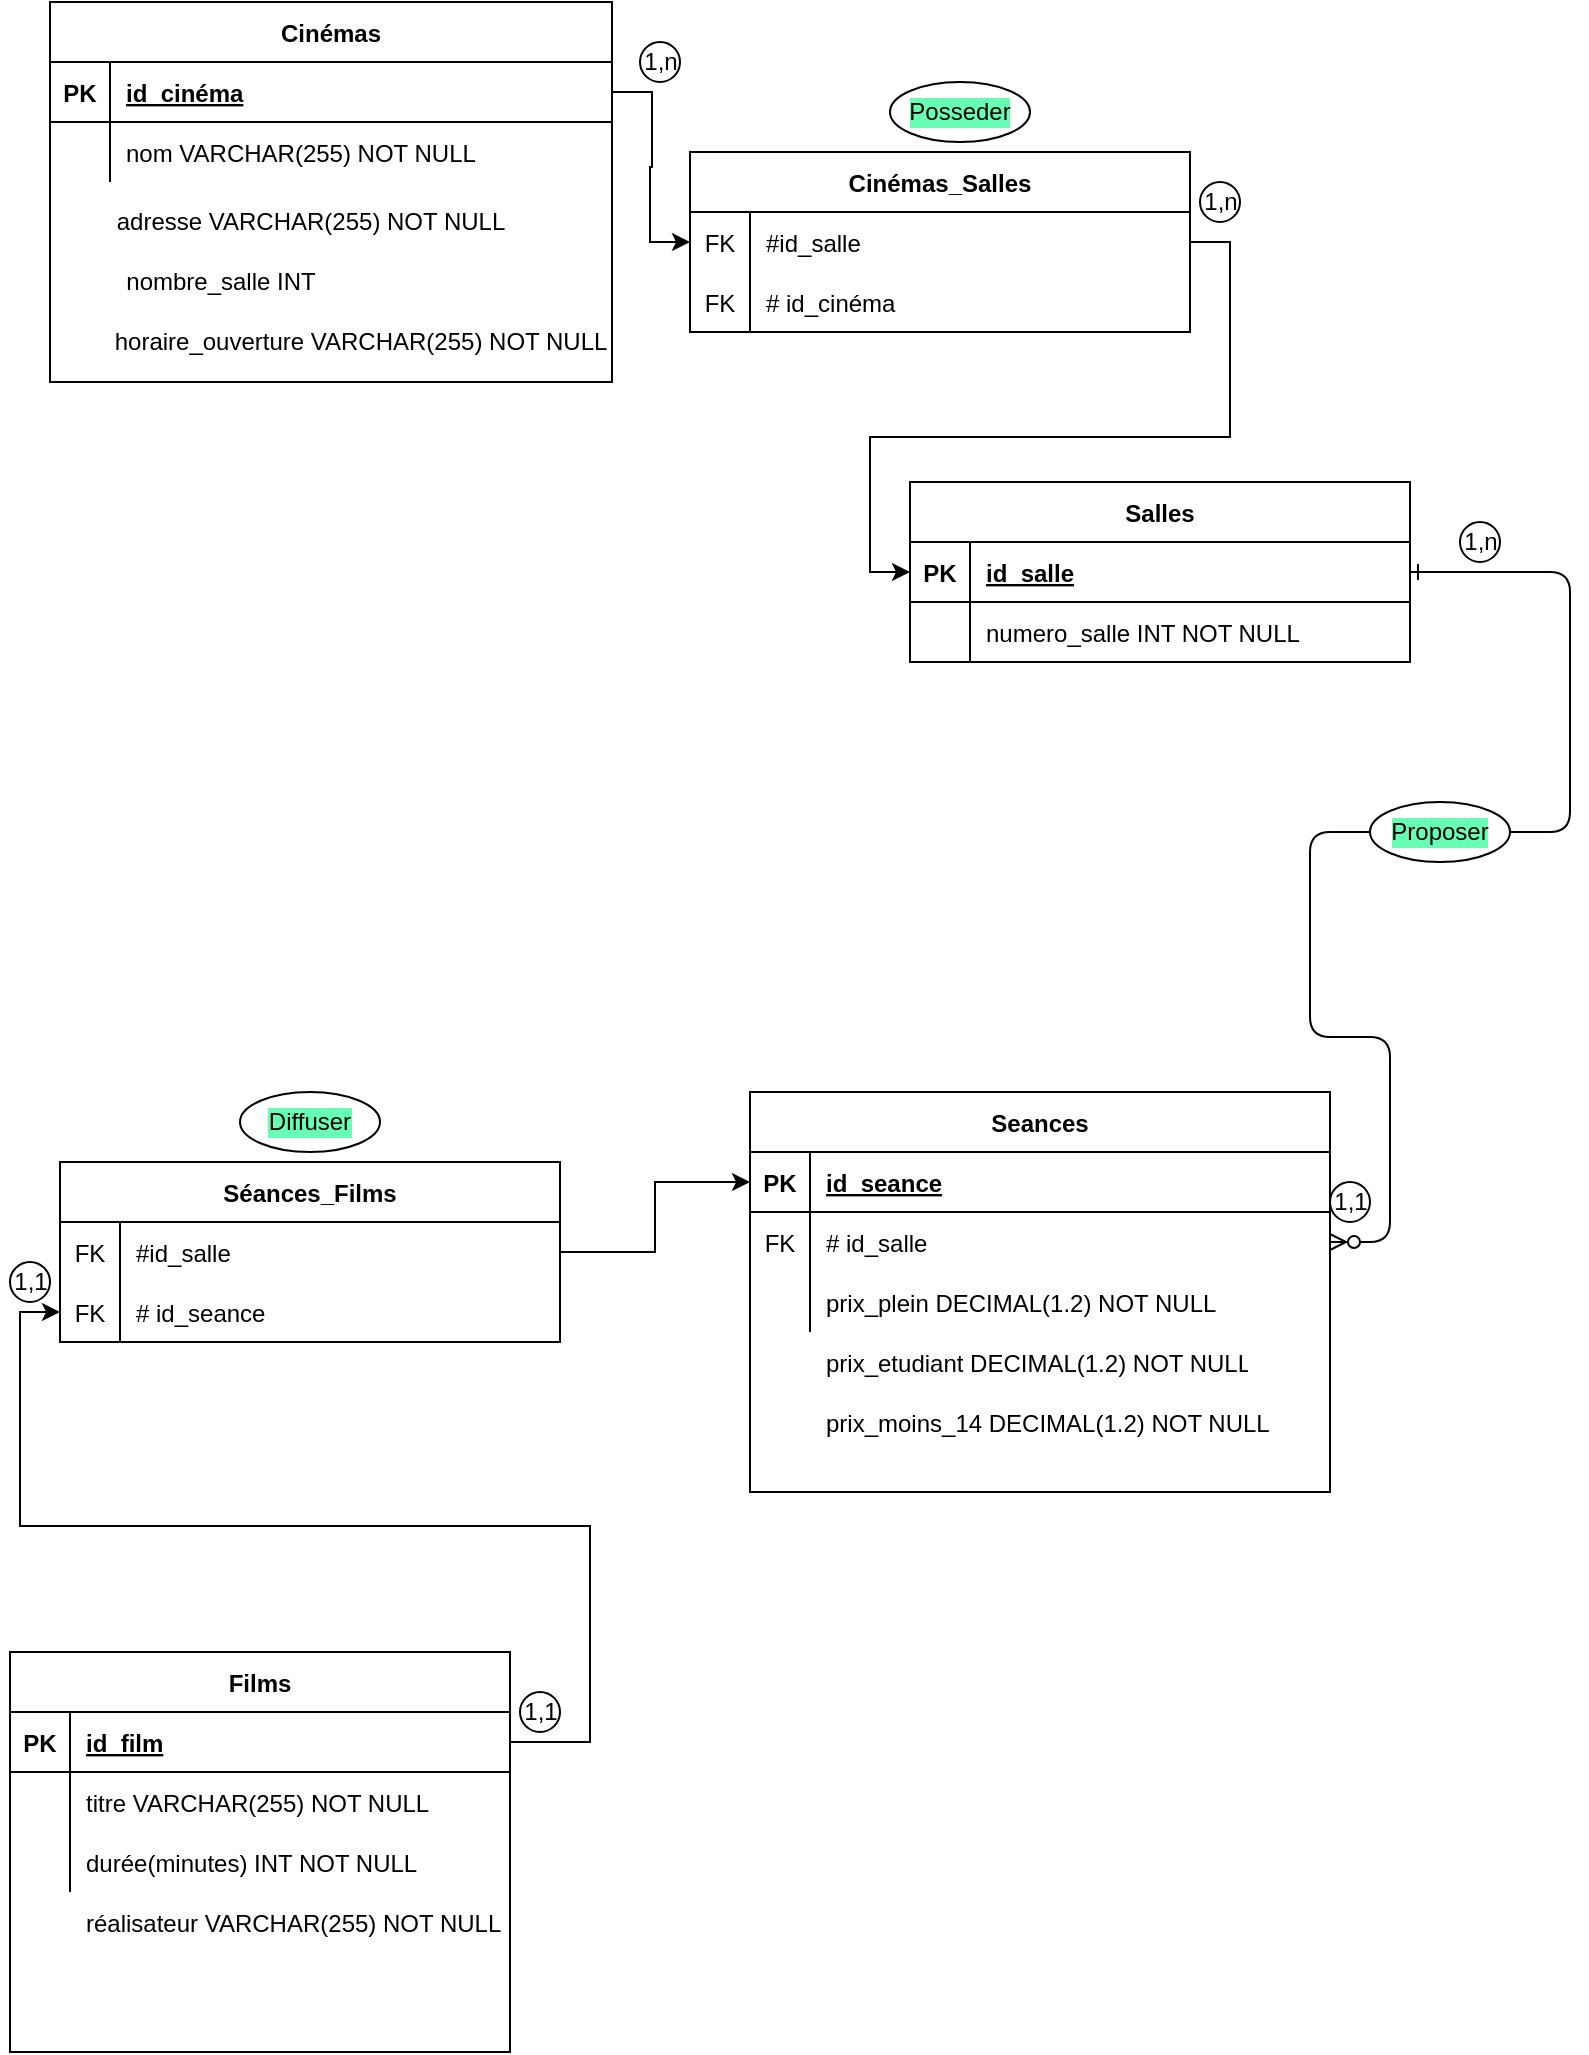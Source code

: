 <mxfile version="15.2.7" type="github">
  <diagram id="R2lEEEUBdFMjLlhIrx00" name="Page-1">
    <mxGraphModel dx="1673" dy="834" grid="1" gridSize="10" guides="1" tooltips="1" connect="1" arrows="1" fold="1" page="1" pageScale="1" pageWidth="850" pageHeight="1100" math="0" shadow="0" extFonts="Permanent Marker^https://fonts.googleapis.com/css?family=Permanent+Marker">
      <root>
        <mxCell id="0" />
        <mxCell id="1" parent="0" />
        <mxCell id="C-vyLk0tnHw3VtMMgP7b-12" value="" style="edgeStyle=entityRelationEdgeStyle;endArrow=ERzeroToMany;startArrow=none;endFill=1;startFill=0;" parent="1" source="htr2fCzkMvuc5Et942lu-16" target="C-vyLk0tnHw3VtMMgP7b-17" edge="1">
          <mxGeometry width="100" height="100" relative="1" as="geometry">
            <mxPoint x="400" y="180" as="sourcePoint" />
            <mxPoint x="460" y="205" as="targetPoint" />
          </mxGeometry>
        </mxCell>
        <mxCell id="C-vyLk0tnHw3VtMMgP7b-2" value="Salles" style="shape=table;startSize=30;container=1;collapsible=1;childLayout=tableLayout;fixedRows=1;rowLines=0;fontStyle=1;align=center;resizeLast=1;" parent="1" vertex="1">
          <mxGeometry x="470" y="250" width="250" height="90" as="geometry">
            <mxRectangle x="630" y="270" width="70" height="30" as="alternateBounds" />
          </mxGeometry>
        </mxCell>
        <mxCell id="C-vyLk0tnHw3VtMMgP7b-3" value="" style="shape=partialRectangle;collapsible=0;dropTarget=0;pointerEvents=0;fillColor=none;points=[[0,0.5],[1,0.5]];portConstraint=eastwest;top=0;left=0;right=0;bottom=1;" parent="C-vyLk0tnHw3VtMMgP7b-2" vertex="1">
          <mxGeometry y="30" width="250" height="30" as="geometry" />
        </mxCell>
        <mxCell id="C-vyLk0tnHw3VtMMgP7b-4" value="PK" style="shape=partialRectangle;overflow=hidden;connectable=0;fillColor=none;top=0;left=0;bottom=0;right=0;fontStyle=1;" parent="C-vyLk0tnHw3VtMMgP7b-3" vertex="1">
          <mxGeometry width="30" height="30" as="geometry" />
        </mxCell>
        <mxCell id="C-vyLk0tnHw3VtMMgP7b-5" value="id_salle" style="shape=partialRectangle;overflow=hidden;connectable=0;fillColor=none;top=0;left=0;bottom=0;right=0;align=left;spacingLeft=6;fontStyle=5;" parent="C-vyLk0tnHw3VtMMgP7b-3" vertex="1">
          <mxGeometry x="30" width="220" height="30" as="geometry" />
        </mxCell>
        <mxCell id="C-vyLk0tnHw3VtMMgP7b-9" value="" style="shape=partialRectangle;collapsible=0;dropTarget=0;pointerEvents=0;fillColor=none;points=[[0,0.5],[1,0.5]];portConstraint=eastwest;top=0;left=0;right=0;bottom=0;" parent="C-vyLk0tnHw3VtMMgP7b-2" vertex="1">
          <mxGeometry y="60" width="250" height="30" as="geometry" />
        </mxCell>
        <mxCell id="C-vyLk0tnHw3VtMMgP7b-10" value="" style="shape=partialRectangle;overflow=hidden;connectable=0;fillColor=none;top=0;left=0;bottom=0;right=0;" parent="C-vyLk0tnHw3VtMMgP7b-9" vertex="1">
          <mxGeometry width="30" height="30" as="geometry" />
        </mxCell>
        <mxCell id="C-vyLk0tnHw3VtMMgP7b-11" value="numero_salle INT NOT NULL" style="shape=partialRectangle;overflow=hidden;connectable=0;fillColor=none;top=0;left=0;bottom=0;right=0;align=left;spacingLeft=6;" parent="C-vyLk0tnHw3VtMMgP7b-9" vertex="1">
          <mxGeometry x="30" width="220" height="30" as="geometry" />
        </mxCell>
        <mxCell id="C-vyLk0tnHw3VtMMgP7b-13" value="Seances" style="shape=table;startSize=30;container=1;collapsible=1;childLayout=tableLayout;fixedRows=1;rowLines=0;fontStyle=1;align=center;resizeLast=1;" parent="1" vertex="1">
          <mxGeometry x="390" y="555" width="290" height="200" as="geometry" />
        </mxCell>
        <mxCell id="C-vyLk0tnHw3VtMMgP7b-14" value="" style="shape=partialRectangle;collapsible=0;dropTarget=0;pointerEvents=0;fillColor=none;points=[[0,0.5],[1,0.5]];portConstraint=eastwest;top=0;left=0;right=0;bottom=1;" parent="C-vyLk0tnHw3VtMMgP7b-13" vertex="1">
          <mxGeometry y="30" width="290" height="30" as="geometry" />
        </mxCell>
        <mxCell id="C-vyLk0tnHw3VtMMgP7b-15" value="PK" style="shape=partialRectangle;overflow=hidden;connectable=0;fillColor=none;top=0;left=0;bottom=0;right=0;fontStyle=1;" parent="C-vyLk0tnHw3VtMMgP7b-14" vertex="1">
          <mxGeometry width="30" height="30" as="geometry" />
        </mxCell>
        <mxCell id="C-vyLk0tnHw3VtMMgP7b-16" value="id_seance" style="shape=partialRectangle;overflow=hidden;connectable=0;fillColor=none;top=0;left=0;bottom=0;right=0;align=left;spacingLeft=6;fontStyle=5;" parent="C-vyLk0tnHw3VtMMgP7b-14" vertex="1">
          <mxGeometry x="30" width="260" height="30" as="geometry" />
        </mxCell>
        <mxCell id="C-vyLk0tnHw3VtMMgP7b-17" value="" style="shape=partialRectangle;collapsible=0;dropTarget=0;pointerEvents=0;fillColor=none;points=[[0,0.5],[1,0.5]];portConstraint=eastwest;top=0;left=0;right=0;bottom=0;" parent="C-vyLk0tnHw3VtMMgP7b-13" vertex="1">
          <mxGeometry y="60" width="290" height="30" as="geometry" />
        </mxCell>
        <mxCell id="C-vyLk0tnHw3VtMMgP7b-18" value="FK" style="shape=partialRectangle;overflow=hidden;connectable=0;fillColor=none;top=0;left=0;bottom=0;right=0;" parent="C-vyLk0tnHw3VtMMgP7b-17" vertex="1">
          <mxGeometry width="30" height="30" as="geometry" />
        </mxCell>
        <mxCell id="C-vyLk0tnHw3VtMMgP7b-19" value="# id_salle" style="shape=partialRectangle;overflow=hidden;connectable=0;fillColor=none;top=0;left=0;bottom=0;right=0;align=left;spacingLeft=6;" parent="C-vyLk0tnHw3VtMMgP7b-17" vertex="1">
          <mxGeometry x="30" width="260" height="30" as="geometry" />
        </mxCell>
        <mxCell id="C-vyLk0tnHw3VtMMgP7b-20" value="" style="shape=partialRectangle;collapsible=0;dropTarget=0;pointerEvents=0;fillColor=none;points=[[0,0.5],[1,0.5]];portConstraint=eastwest;top=0;left=0;right=0;bottom=0;" parent="C-vyLk0tnHw3VtMMgP7b-13" vertex="1">
          <mxGeometry y="90" width="290" height="30" as="geometry" />
        </mxCell>
        <mxCell id="C-vyLk0tnHw3VtMMgP7b-21" value="" style="shape=partialRectangle;overflow=hidden;connectable=0;fillColor=none;top=0;left=0;bottom=0;right=0;" parent="C-vyLk0tnHw3VtMMgP7b-20" vertex="1">
          <mxGeometry width="30" height="30" as="geometry" />
        </mxCell>
        <mxCell id="C-vyLk0tnHw3VtMMgP7b-22" value="prix_plein DECIMAL(1.2) NOT NULL" style="shape=partialRectangle;overflow=hidden;connectable=0;fillColor=none;top=0;left=0;bottom=0;right=0;align=left;spacingLeft=6;" parent="C-vyLk0tnHw3VtMMgP7b-20" vertex="1">
          <mxGeometry x="30" width="260" height="30" as="geometry" />
        </mxCell>
        <mxCell id="C-vyLk0tnHw3VtMMgP7b-23" value="Cinémas" style="shape=table;startSize=30;container=1;collapsible=1;childLayout=tableLayout;fixedRows=1;rowLines=0;fontStyle=1;align=center;resizeLast=1;" parent="1" vertex="1">
          <mxGeometry x="40" y="10" width="281" height="190" as="geometry" />
        </mxCell>
        <mxCell id="C-vyLk0tnHw3VtMMgP7b-24" value="" style="shape=partialRectangle;collapsible=0;dropTarget=0;pointerEvents=0;fillColor=none;points=[[0,0.5],[1,0.5]];portConstraint=eastwest;top=0;left=0;right=0;bottom=1;" parent="C-vyLk0tnHw3VtMMgP7b-23" vertex="1">
          <mxGeometry y="30" width="281" height="30" as="geometry" />
        </mxCell>
        <mxCell id="C-vyLk0tnHw3VtMMgP7b-25" value="PK" style="shape=partialRectangle;overflow=hidden;connectable=0;fillColor=none;top=0;left=0;bottom=0;right=0;fontStyle=1;" parent="C-vyLk0tnHw3VtMMgP7b-24" vertex="1">
          <mxGeometry width="30" height="30" as="geometry" />
        </mxCell>
        <mxCell id="C-vyLk0tnHw3VtMMgP7b-26" value="id_cinéma" style="shape=partialRectangle;overflow=hidden;connectable=0;fillColor=none;top=0;left=0;bottom=0;right=0;align=left;spacingLeft=6;fontStyle=5;" parent="C-vyLk0tnHw3VtMMgP7b-24" vertex="1">
          <mxGeometry x="30" width="251" height="30" as="geometry" />
        </mxCell>
        <mxCell id="C-vyLk0tnHw3VtMMgP7b-27" value="" style="shape=partialRectangle;collapsible=0;dropTarget=0;pointerEvents=0;fillColor=none;points=[[0,0.5],[1,0.5]];portConstraint=eastwest;top=0;left=0;right=0;bottom=0;" parent="C-vyLk0tnHw3VtMMgP7b-23" vertex="1">
          <mxGeometry y="60" width="281" height="30" as="geometry" />
        </mxCell>
        <mxCell id="C-vyLk0tnHw3VtMMgP7b-28" value="" style="shape=partialRectangle;overflow=hidden;connectable=0;fillColor=none;top=0;left=0;bottom=0;right=0;" parent="C-vyLk0tnHw3VtMMgP7b-27" vertex="1">
          <mxGeometry width="30" height="30" as="geometry" />
        </mxCell>
        <mxCell id="C-vyLk0tnHw3VtMMgP7b-29" value="nom VARCHAR(255) NOT NULL" style="shape=partialRectangle;overflow=hidden;connectable=0;fillColor=none;top=0;left=0;bottom=0;right=0;align=left;spacingLeft=6;" parent="C-vyLk0tnHw3VtMMgP7b-27" vertex="1">
          <mxGeometry x="30" width="251" height="30" as="geometry" />
        </mxCell>
        <mxCell id="noGMSlvog_LMXfF3HezP-1" value="Films" style="shape=table;startSize=30;container=1;collapsible=1;childLayout=tableLayout;fixedRows=1;rowLines=0;fontStyle=1;align=center;resizeLast=1;" parent="1" vertex="1">
          <mxGeometry x="20" y="835" width="250" height="200" as="geometry" />
        </mxCell>
        <mxCell id="noGMSlvog_LMXfF3HezP-2" value="" style="shape=partialRectangle;collapsible=0;dropTarget=0;pointerEvents=0;fillColor=none;points=[[0,0.5],[1,0.5]];portConstraint=eastwest;top=0;left=0;right=0;bottom=1;" parent="noGMSlvog_LMXfF3HezP-1" vertex="1">
          <mxGeometry y="30" width="250" height="30" as="geometry" />
        </mxCell>
        <mxCell id="noGMSlvog_LMXfF3HezP-3" value="PK" style="shape=partialRectangle;overflow=hidden;connectable=0;fillColor=none;top=0;left=0;bottom=0;right=0;fontStyle=1;" parent="noGMSlvog_LMXfF3HezP-2" vertex="1">
          <mxGeometry width="30" height="30" as="geometry" />
        </mxCell>
        <mxCell id="noGMSlvog_LMXfF3HezP-4" value="id_film" style="shape=partialRectangle;overflow=hidden;connectable=0;fillColor=none;top=0;left=0;bottom=0;right=0;align=left;spacingLeft=6;fontStyle=5;" parent="noGMSlvog_LMXfF3HezP-2" vertex="1">
          <mxGeometry x="30" width="220" height="30" as="geometry" />
        </mxCell>
        <mxCell id="noGMSlvog_LMXfF3HezP-5" value="" style="shape=partialRectangle;collapsible=0;dropTarget=0;pointerEvents=0;fillColor=none;points=[[0,0.5],[1,0.5]];portConstraint=eastwest;top=0;left=0;right=0;bottom=0;" parent="noGMSlvog_LMXfF3HezP-1" vertex="1">
          <mxGeometry y="60" width="250" height="30" as="geometry" />
        </mxCell>
        <mxCell id="noGMSlvog_LMXfF3HezP-6" value="" style="shape=partialRectangle;overflow=hidden;connectable=0;fillColor=none;top=0;left=0;bottom=0;right=0;" parent="noGMSlvog_LMXfF3HezP-5" vertex="1">
          <mxGeometry width="30" height="30" as="geometry" />
        </mxCell>
        <mxCell id="noGMSlvog_LMXfF3HezP-7" value="titre VARCHAR(255) NOT NULL" style="shape=partialRectangle;overflow=hidden;connectable=0;fillColor=none;top=0;left=0;bottom=0;right=0;align=left;spacingLeft=6;" parent="noGMSlvog_LMXfF3HezP-5" vertex="1">
          <mxGeometry x="30" width="220" height="30" as="geometry" />
        </mxCell>
        <mxCell id="noGMSlvog_LMXfF3HezP-8" value="" style="shape=partialRectangle;collapsible=0;dropTarget=0;pointerEvents=0;fillColor=none;points=[[0,0.5],[1,0.5]];portConstraint=eastwest;top=0;left=0;right=0;bottom=0;" parent="noGMSlvog_LMXfF3HezP-1" vertex="1">
          <mxGeometry y="90" width="250" height="30" as="geometry" />
        </mxCell>
        <mxCell id="noGMSlvog_LMXfF3HezP-9" value="" style="shape=partialRectangle;overflow=hidden;connectable=0;fillColor=none;top=0;left=0;bottom=0;right=0;" parent="noGMSlvog_LMXfF3HezP-8" vertex="1">
          <mxGeometry width="30" height="30" as="geometry" />
        </mxCell>
        <mxCell id="noGMSlvog_LMXfF3HezP-10" value="durée(minutes) INT NOT NULL" style="shape=partialRectangle;overflow=hidden;connectable=0;fillColor=none;top=0;left=0;bottom=0;right=0;align=left;spacingLeft=6;" parent="noGMSlvog_LMXfF3HezP-8" vertex="1">
          <mxGeometry x="30" width="220" height="30" as="geometry" />
        </mxCell>
        <mxCell id="noGMSlvog_LMXfF3HezP-11" value="1,n" style="text;html=1;align=center;verticalAlign=middle;resizable=0;points=[];autosize=1;strokeColor=none;fillColor=none;" parent="1" vertex="1">
          <mxGeometry x="330" y="30" width="30" height="20" as="geometry" />
        </mxCell>
        <mxCell id="noGMSlvog_LMXfF3HezP-12" value="1,n" style="text;html=1;align=center;verticalAlign=middle;resizable=0;points=[];autosize=1;strokeColor=none;fillColor=none;" parent="1" vertex="1">
          <mxGeometry x="610" y="100" width="30" height="20" as="geometry" />
        </mxCell>
        <mxCell id="noGMSlvog_LMXfF3HezP-15" value="Posseder" style="ellipse;whiteSpace=wrap;html=1;labelBackgroundColor=#66FFB3;" parent="1" vertex="1">
          <mxGeometry x="460" y="50" width="70" height="30" as="geometry" />
        </mxCell>
        <mxCell id="noGMSlvog_LMXfF3HezP-35" style="edgeStyle=orthogonalEdgeStyle;rounded=0;orthogonalLoop=1;jettySize=auto;html=1;exitX=0.5;exitY=1;exitDx=0;exitDy=0;" parent="1" edge="1">
          <mxGeometry relative="1" as="geometry">
            <mxPoint x="505" y="240.0" as="sourcePoint" />
            <mxPoint x="505" y="240.0" as="targetPoint" />
          </mxGeometry>
        </mxCell>
        <mxCell id="noGMSlvog_LMXfF3HezP-48" style="edgeStyle=orthogonalEdgeStyle;rounded=0;orthogonalLoop=1;jettySize=auto;html=1;exitX=1;exitY=0.5;exitDx=0;exitDy=0;entryX=0;entryY=0.5;entryDx=0;entryDy=0;" parent="1" source="noGMSlvog_LMXfF3HezP-36" target="C-vyLk0tnHw3VtMMgP7b-3" edge="1">
          <mxGeometry relative="1" as="geometry" />
        </mxCell>
        <mxCell id="noGMSlvog_LMXfF3HezP-36" value="Cinémas_Salles" style="shape=table;startSize=30;container=1;collapsible=1;childLayout=tableLayout;fixedRows=1;rowLines=0;fontStyle=1;align=center;resizeLast=1;" parent="1" vertex="1">
          <mxGeometry x="360" y="85" width="250" height="90" as="geometry">
            <mxRectangle x="630" y="270" width="70" height="30" as="alternateBounds" />
          </mxGeometry>
        </mxCell>
        <mxCell id="noGMSlvog_LMXfF3HezP-43" value="" style="shape=partialRectangle;collapsible=0;dropTarget=0;pointerEvents=0;fillColor=none;points=[[0,0.5],[1,0.5]];portConstraint=eastwest;top=0;left=0;right=0;bottom=0;" parent="noGMSlvog_LMXfF3HezP-36" vertex="1">
          <mxGeometry y="30" width="250" height="30" as="geometry" />
        </mxCell>
        <mxCell id="noGMSlvog_LMXfF3HezP-44" value="FK" style="shape=partialRectangle;overflow=hidden;connectable=0;fillColor=none;top=0;left=0;bottom=0;right=0;" parent="noGMSlvog_LMXfF3HezP-43" vertex="1">
          <mxGeometry width="30" height="30" as="geometry" />
        </mxCell>
        <mxCell id="noGMSlvog_LMXfF3HezP-45" value="#id_salle" style="shape=partialRectangle;overflow=hidden;connectable=0;fillColor=none;top=0;left=0;bottom=0;right=0;align=left;spacingLeft=6;" parent="noGMSlvog_LMXfF3HezP-43" vertex="1">
          <mxGeometry x="30" width="220" height="30" as="geometry" />
        </mxCell>
        <mxCell id="noGMSlvog_LMXfF3HezP-40" value="" style="shape=partialRectangle;collapsible=0;dropTarget=0;pointerEvents=0;fillColor=none;points=[[0,0.5],[1,0.5]];portConstraint=eastwest;top=0;left=0;right=0;bottom=0;" parent="noGMSlvog_LMXfF3HezP-36" vertex="1">
          <mxGeometry y="60" width="250" height="30" as="geometry" />
        </mxCell>
        <mxCell id="noGMSlvog_LMXfF3HezP-41" value="FK" style="shape=partialRectangle;overflow=hidden;connectable=0;fillColor=none;top=0;left=0;bottom=0;right=0;" parent="noGMSlvog_LMXfF3HezP-40" vertex="1">
          <mxGeometry width="30" height="30" as="geometry" />
        </mxCell>
        <mxCell id="noGMSlvog_LMXfF3HezP-42" value="# id_cinéma" style="shape=partialRectangle;overflow=hidden;connectable=0;fillColor=none;top=0;left=0;bottom=0;right=0;align=left;spacingLeft=6;" parent="noGMSlvog_LMXfF3HezP-40" vertex="1">
          <mxGeometry x="30" width="220" height="30" as="geometry" />
        </mxCell>
        <mxCell id="noGMSlvog_LMXfF3HezP-47" style="edgeStyle=orthogonalEdgeStyle;rounded=0;orthogonalLoop=1;jettySize=auto;html=1;exitX=1;exitY=0.5;exitDx=0;exitDy=0;entryX=0;entryY=0.5;entryDx=0;entryDy=0;" parent="1" source="C-vyLk0tnHw3VtMMgP7b-24" target="noGMSlvog_LMXfF3HezP-43" edge="1">
          <mxGeometry relative="1" as="geometry" />
        </mxCell>
        <mxCell id="noGMSlvog_LMXfF3HezP-49" value="adresse VARCHAR(255) NOT NULL" style="text;html=1;align=center;verticalAlign=middle;resizable=0;points=[];autosize=1;strokeColor=none;fillColor=none;" parent="1" vertex="1">
          <mxGeometry x="65" y="110" width="210" height="20" as="geometry" />
        </mxCell>
        <mxCell id="noGMSlvog_LMXfF3HezP-51" value="nombre_salle INT " style="text;html=1;align=center;verticalAlign=middle;resizable=0;points=[];autosize=1;strokeColor=none;fillColor=none;" parent="1" vertex="1">
          <mxGeometry x="70" y="140" width="110" height="20" as="geometry" />
        </mxCell>
        <mxCell id="noGMSlvog_LMXfF3HezP-53" value="horaire_ouverture VARCHAR(255) NOT NULL" style="text;html=1;align=center;verticalAlign=middle;resizable=0;points=[];autosize=1;strokeColor=none;fillColor=none;" parent="1" vertex="1">
          <mxGeometry x="65" y="170" width="260" height="20" as="geometry" />
        </mxCell>
        <mxCell id="noGMSlvog_LMXfF3HezP-54" value="Diffuser" style="ellipse;whiteSpace=wrap;html=1;labelBackgroundColor=#66FFB3;" parent="1" vertex="1">
          <mxGeometry x="135" y="555" width="70" height="30" as="geometry" />
        </mxCell>
        <mxCell id="noGMSlvog_LMXfF3HezP-56" value="1,n" style="text;html=1;align=center;verticalAlign=middle;resizable=0;points=[];autosize=1;strokeColor=none;fillColor=none;" parent="1" vertex="1">
          <mxGeometry x="740" y="270" width="30" height="20" as="geometry" />
        </mxCell>
        <mxCell id="htr2fCzkMvuc5Et942lu-3" value="prix_etudiant DECIMAL(1.2) NOT NULL" style="shape=partialRectangle;overflow=hidden;connectable=0;fillColor=none;top=0;left=0;bottom=0;right=0;align=left;spacingLeft=6;" vertex="1" parent="1">
          <mxGeometry x="420" y="675" width="220" height="30" as="geometry" />
        </mxCell>
        <mxCell id="htr2fCzkMvuc5Et942lu-4" value="prix_moins_14 DECIMAL(1.2) NOT NULL" style="shape=partialRectangle;overflow=hidden;connectable=0;fillColor=none;top=0;left=0;bottom=0;right=0;align=left;spacingLeft=6;" vertex="1" parent="1">
          <mxGeometry x="420" y="705" width="240" height="30" as="geometry" />
        </mxCell>
        <mxCell id="htr2fCzkMvuc5Et942lu-6" value="Séances_Films" style="shape=table;startSize=30;container=1;collapsible=1;childLayout=tableLayout;fixedRows=1;rowLines=0;fontStyle=1;align=center;resizeLast=1;" vertex="1" parent="1">
          <mxGeometry x="45" y="590" width="250" height="90" as="geometry">
            <mxRectangle x="630" y="270" width="70" height="30" as="alternateBounds" />
          </mxGeometry>
        </mxCell>
        <mxCell id="htr2fCzkMvuc5Et942lu-10" value="" style="shape=partialRectangle;collapsible=0;dropTarget=0;pointerEvents=0;fillColor=none;points=[[0,0.5],[1,0.5]];portConstraint=eastwest;top=0;left=0;right=0;bottom=0;" vertex="1" parent="htr2fCzkMvuc5Et942lu-6">
          <mxGeometry y="30" width="250" height="30" as="geometry" />
        </mxCell>
        <mxCell id="htr2fCzkMvuc5Et942lu-11" value="FK" style="shape=partialRectangle;overflow=hidden;connectable=0;fillColor=none;top=0;left=0;bottom=0;right=0;" vertex="1" parent="htr2fCzkMvuc5Et942lu-10">
          <mxGeometry width="30" height="30" as="geometry" />
        </mxCell>
        <mxCell id="htr2fCzkMvuc5Et942lu-12" value="#id_salle" style="shape=partialRectangle;overflow=hidden;connectable=0;fillColor=none;top=0;left=0;bottom=0;right=0;align=left;spacingLeft=6;" vertex="1" parent="htr2fCzkMvuc5Et942lu-10">
          <mxGeometry x="30" width="220" height="30" as="geometry" />
        </mxCell>
        <mxCell id="htr2fCzkMvuc5Et942lu-7" value="" style="shape=partialRectangle;collapsible=0;dropTarget=0;pointerEvents=0;fillColor=none;points=[[0,0.5],[1,0.5]];portConstraint=eastwest;top=0;left=0;right=0;bottom=0;" vertex="1" parent="htr2fCzkMvuc5Et942lu-6">
          <mxGeometry y="60" width="250" height="30" as="geometry" />
        </mxCell>
        <mxCell id="htr2fCzkMvuc5Et942lu-8" value="FK" style="shape=partialRectangle;overflow=hidden;connectable=0;fillColor=none;top=0;left=0;bottom=0;right=0;" vertex="1" parent="htr2fCzkMvuc5Et942lu-7">
          <mxGeometry width="30" height="30" as="geometry" />
        </mxCell>
        <mxCell id="htr2fCzkMvuc5Et942lu-9" value="# id_seance" style="shape=partialRectangle;overflow=hidden;connectable=0;fillColor=none;top=0;left=0;bottom=0;right=0;align=left;spacingLeft=6;" vertex="1" parent="htr2fCzkMvuc5Et942lu-7">
          <mxGeometry x="30" width="220" height="30" as="geometry" />
        </mxCell>
        <mxCell id="htr2fCzkMvuc5Et942lu-13" style="edgeStyle=orthogonalEdgeStyle;rounded=0;orthogonalLoop=1;jettySize=auto;html=1;exitX=1;exitY=0.5;exitDx=0;exitDy=0;entryX=0;entryY=0.5;entryDx=0;entryDy=0;" edge="1" parent="1" source="noGMSlvog_LMXfF3HezP-2" target="htr2fCzkMvuc5Et942lu-7">
          <mxGeometry relative="1" as="geometry">
            <Array as="points">
              <mxPoint x="310" y="880" />
              <mxPoint x="310" y="772" />
              <mxPoint x="25" y="772" />
              <mxPoint x="25" y="665" />
            </Array>
          </mxGeometry>
        </mxCell>
        <mxCell id="htr2fCzkMvuc5Et942lu-14" value="réalisateur VARCHAR(255) NOT NULL" style="shape=partialRectangle;overflow=hidden;connectable=0;fillColor=none;top=0;left=0;bottom=0;right=0;align=left;spacingLeft=6;" vertex="1" parent="1">
          <mxGeometry x="50" y="955" width="220" height="30" as="geometry" />
        </mxCell>
        <mxCell id="htr2fCzkMvuc5Et942lu-15" style="edgeStyle=orthogonalEdgeStyle;rounded=0;orthogonalLoop=1;jettySize=auto;html=1;exitX=1;exitY=0.5;exitDx=0;exitDy=0;" edge="1" parent="1" source="htr2fCzkMvuc5Et942lu-10" target="C-vyLk0tnHw3VtMMgP7b-14">
          <mxGeometry relative="1" as="geometry" />
        </mxCell>
        <mxCell id="htr2fCzkMvuc5Et942lu-16" value="Proposer" style="ellipse;whiteSpace=wrap;html=1;labelBackgroundColor=#66FFB3;" vertex="1" parent="1">
          <mxGeometry x="700" y="410" width="70" height="30" as="geometry" />
        </mxCell>
        <mxCell id="htr2fCzkMvuc5Et942lu-17" value="" style="edgeStyle=entityRelationEdgeStyle;endArrow=none;startArrow=ERone;endFill=1;startFill=0;" edge="1" parent="1" source="C-vyLk0tnHw3VtMMgP7b-3" target="htr2fCzkMvuc5Et942lu-16">
          <mxGeometry width="100" height="100" relative="1" as="geometry">
            <mxPoint x="760" y="295" as="sourcePoint" />
            <mxPoint x="800" y="555" as="targetPoint" />
          </mxGeometry>
        </mxCell>
        <mxCell id="htr2fCzkMvuc5Et942lu-18" value="1,1" style="text;html=1;align=center;verticalAlign=middle;resizable=0;points=[];autosize=1;strokeColor=none;fillColor=none;" vertex="1" parent="1">
          <mxGeometry x="675" y="600" width="30" height="20" as="geometry" />
        </mxCell>
        <mxCell id="htr2fCzkMvuc5Et942lu-30" value="1,1" style="text;html=1;align=center;verticalAlign=middle;resizable=0;points=[];autosize=1;strokeColor=none;fillColor=none;" vertex="1" parent="1">
          <mxGeometry x="15" y="640" width="30" height="20" as="geometry" />
        </mxCell>
        <mxCell id="htr2fCzkMvuc5Et942lu-31" value="1,1" style="text;html=1;align=center;verticalAlign=middle;resizable=0;points=[];autosize=1;strokeColor=none;fillColor=none;" vertex="1" parent="1">
          <mxGeometry x="270" y="855" width="30" height="20" as="geometry" />
        </mxCell>
        <mxCell id="htr2fCzkMvuc5Et942lu-34" value="" style="ellipse;whiteSpace=wrap;html=1;fillColor=none;" vertex="1" parent="1">
          <mxGeometry x="275" y="855" width="20" height="20" as="geometry" />
        </mxCell>
        <mxCell id="htr2fCzkMvuc5Et942lu-35" value="" style="ellipse;whiteSpace=wrap;html=1;fillColor=none;" vertex="1" parent="1">
          <mxGeometry x="20" y="640" width="20" height="20" as="geometry" />
        </mxCell>
        <mxCell id="htr2fCzkMvuc5Et942lu-37" value="" style="ellipse;whiteSpace=wrap;html=1;fillColor=none;" vertex="1" parent="1">
          <mxGeometry x="680" y="600" width="20" height="20" as="geometry" />
        </mxCell>
        <mxCell id="htr2fCzkMvuc5Et942lu-38" value="" style="ellipse;whiteSpace=wrap;html=1;fillColor=none;" vertex="1" parent="1">
          <mxGeometry x="745" y="270" width="20" height="20" as="geometry" />
        </mxCell>
        <mxCell id="htr2fCzkMvuc5Et942lu-39" value="" style="ellipse;whiteSpace=wrap;html=1;fillColor=none;" vertex="1" parent="1">
          <mxGeometry x="615" y="100" width="20" height="20" as="geometry" />
        </mxCell>
        <mxCell id="htr2fCzkMvuc5Et942lu-40" value="" style="ellipse;whiteSpace=wrap;html=1;fillColor=none;" vertex="1" parent="1">
          <mxGeometry x="335" y="30" width="20" height="20" as="geometry" />
        </mxCell>
      </root>
    </mxGraphModel>
  </diagram>
</mxfile>
